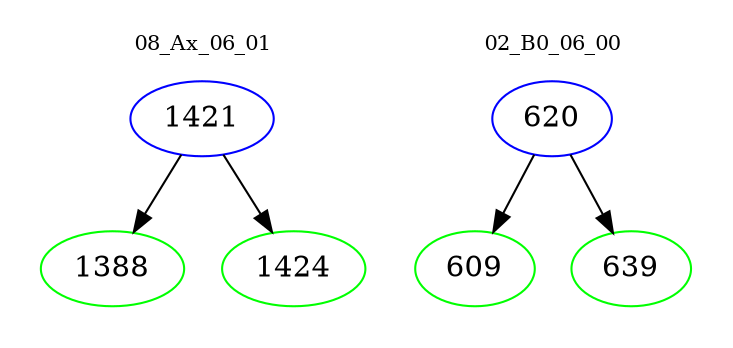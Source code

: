 digraph{
subgraph cluster_0 {
color = white
label = "08_Ax_06_01";
fontsize=10;
T0_1421 [label="1421", color="blue"]
T0_1421 -> T0_1388 [color="black"]
T0_1388 [label="1388", color="green"]
T0_1421 -> T0_1424 [color="black"]
T0_1424 [label="1424", color="green"]
}
subgraph cluster_1 {
color = white
label = "02_B0_06_00";
fontsize=10;
T1_620 [label="620", color="blue"]
T1_620 -> T1_609 [color="black"]
T1_609 [label="609", color="green"]
T1_620 -> T1_639 [color="black"]
T1_639 [label="639", color="green"]
}
}
